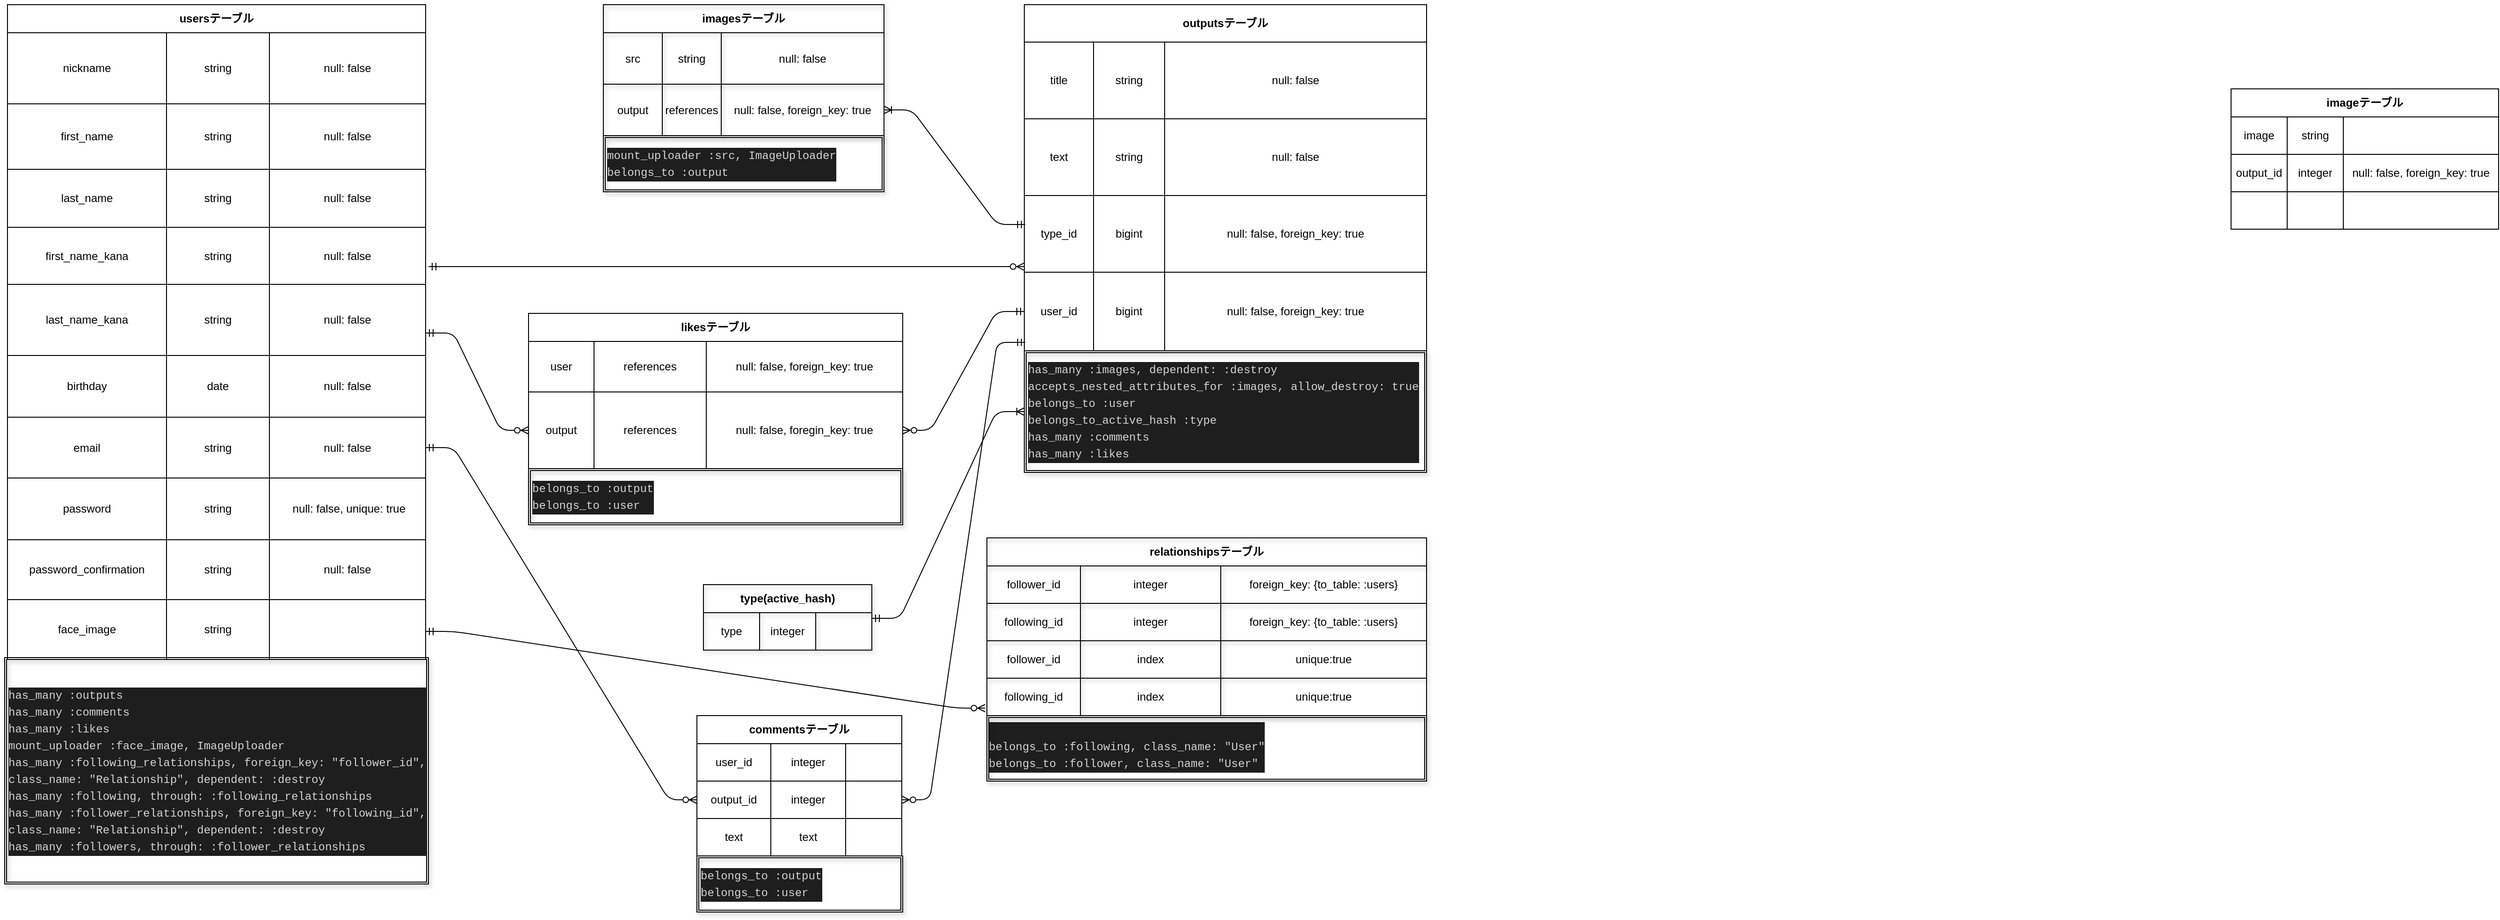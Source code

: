 <mxfile version="13.10.0" type="embed">
    <diagram id="OZar7Ld-0VaeKwE2lZmi" name="ページ1">
        <mxGraphModel dx="843" dy="680" grid="1" gridSize="10" guides="1" tooltips="1" connect="1" arrows="1" fold="1" page="1" pageScale="1" pageWidth="827" pageHeight="1169" math="0" shadow="0">
            <root>
                <mxCell id="0"/>
                <mxCell id="1" parent="0"/>
                <mxCell id="2" value="usersテーブル" style="shape=table;html=1;whiteSpace=wrap;startSize=30;container=1;collapsible=0;childLayout=tableLayout;fontStyle=1;align=center;" parent="1" vertex="1">
                    <mxGeometry x="83" y="40" width="447" height="700" as="geometry"/>
                </mxCell>
                <mxCell id="3" value="" style="shape=partialRectangle;html=1;whiteSpace=wrap;collapsible=0;dropTarget=0;pointerEvents=0;fillColor=none;top=0;left=0;bottom=0;right=0;points=[[0,0.5],[1,0.5]];portConstraint=eastwest;" parent="2" vertex="1">
                    <mxGeometry y="30" width="447" height="76" as="geometry"/>
                </mxCell>
                <mxCell id="4" value="nickname" style="shape=partialRectangle;html=1;whiteSpace=wrap;connectable=0;fillColor=none;top=0;left=0;bottom=0;right=0;overflow=hidden;" parent="3" vertex="1">
                    <mxGeometry width="170" height="76" as="geometry"/>
                </mxCell>
                <mxCell id="5" value="string" style="shape=partialRectangle;html=1;whiteSpace=wrap;connectable=0;fillColor=none;top=0;left=0;bottom=0;right=0;overflow=hidden;" parent="3" vertex="1">
                    <mxGeometry x="170" width="110" height="76" as="geometry"/>
                </mxCell>
                <mxCell id="6" value="null: false" style="shape=partialRectangle;html=1;whiteSpace=wrap;connectable=0;fillColor=none;top=0;left=0;bottom=0;right=0;overflow=hidden;" parent="3" vertex="1">
                    <mxGeometry x="280" width="167" height="76" as="geometry"/>
                </mxCell>
                <mxCell id="7" value="" style="shape=partialRectangle;html=1;whiteSpace=wrap;collapsible=0;dropTarget=0;pointerEvents=0;fillColor=none;top=0;left=0;bottom=0;right=0;points=[[0,0.5],[1,0.5]];portConstraint=eastwest;" parent="2" vertex="1">
                    <mxGeometry y="106" width="447" height="70" as="geometry"/>
                </mxCell>
                <mxCell id="8" value="first_name" style="shape=partialRectangle;html=1;whiteSpace=wrap;connectable=0;fillColor=none;top=0;left=0;bottom=0;right=0;overflow=hidden;" parent="7" vertex="1">
                    <mxGeometry width="170" height="70" as="geometry"/>
                </mxCell>
                <mxCell id="9" value="string" style="shape=partialRectangle;html=1;whiteSpace=wrap;connectable=0;fillColor=none;top=0;left=0;bottom=0;right=0;overflow=hidden;" parent="7" vertex="1">
                    <mxGeometry x="170" width="110" height="70" as="geometry"/>
                </mxCell>
                <mxCell id="10" value="null: false" style="shape=partialRectangle;html=1;whiteSpace=wrap;connectable=0;fillColor=none;top=0;left=0;bottom=0;right=0;overflow=hidden;" parent="7" vertex="1">
                    <mxGeometry x="280" width="167" height="70" as="geometry"/>
                </mxCell>
                <mxCell id="11" value="" style="shape=partialRectangle;html=1;whiteSpace=wrap;collapsible=0;dropTarget=0;pointerEvents=0;fillColor=none;top=0;left=0;bottom=0;right=0;points=[[0,0.5],[1,0.5]];portConstraint=eastwest;" parent="2" vertex="1">
                    <mxGeometry y="176" width="447" height="62" as="geometry"/>
                </mxCell>
                <mxCell id="12" value="last_name" style="shape=partialRectangle;html=1;whiteSpace=wrap;connectable=0;fillColor=none;top=0;left=0;bottom=0;right=0;overflow=hidden;" parent="11" vertex="1">
                    <mxGeometry width="170" height="62" as="geometry"/>
                </mxCell>
                <mxCell id="13" value="string" style="shape=partialRectangle;html=1;whiteSpace=wrap;connectable=0;fillColor=none;top=0;left=0;bottom=0;right=0;overflow=hidden;" parent="11" vertex="1">
                    <mxGeometry x="170" width="110" height="62" as="geometry"/>
                </mxCell>
                <mxCell id="14" value="null: false" style="shape=partialRectangle;html=1;whiteSpace=wrap;connectable=0;fillColor=none;top=0;left=0;bottom=0;right=0;overflow=hidden;" parent="11" vertex="1">
                    <mxGeometry x="280" width="167" height="62" as="geometry"/>
                </mxCell>
                <mxCell id="15" value="" style="shape=partialRectangle;html=1;whiteSpace=wrap;collapsible=0;dropTarget=0;pointerEvents=0;fillColor=none;top=0;left=0;bottom=0;right=0;points=[[0,0.5],[1,0.5]];portConstraint=eastwest;" parent="2" vertex="1">
                    <mxGeometry y="238" width="447" height="61" as="geometry"/>
                </mxCell>
                <mxCell id="16" value="first_name_kana" style="shape=partialRectangle;html=1;whiteSpace=wrap;connectable=0;fillColor=none;top=0;left=0;bottom=0;right=0;overflow=hidden;" parent="15" vertex="1">
                    <mxGeometry width="170" height="61" as="geometry"/>
                </mxCell>
                <mxCell id="17" value="string" style="shape=partialRectangle;html=1;whiteSpace=wrap;connectable=0;fillColor=none;top=0;left=0;bottom=0;right=0;overflow=hidden;" parent="15" vertex="1">
                    <mxGeometry x="170" width="110" height="61" as="geometry"/>
                </mxCell>
                <mxCell id="18" value="null: false" style="shape=partialRectangle;html=1;whiteSpace=wrap;connectable=0;fillColor=none;top=0;left=0;bottom=0;right=0;overflow=hidden;" parent="15" vertex="1">
                    <mxGeometry x="280" width="167" height="61" as="geometry"/>
                </mxCell>
                <mxCell id="20" value="" style="shape=partialRectangle;html=1;whiteSpace=wrap;collapsible=0;dropTarget=0;pointerEvents=0;fillColor=none;top=0;left=0;bottom=0;right=0;points=[[0,0.5],[1,0.5]];portConstraint=eastwest;" parent="2" vertex="1">
                    <mxGeometry y="299" width="447" height="76" as="geometry"/>
                </mxCell>
                <mxCell id="21" value="last_name_kana" style="shape=partialRectangle;html=1;whiteSpace=wrap;connectable=0;fillColor=none;top=0;left=0;bottom=0;right=0;overflow=hidden;" parent="20" vertex="1">
                    <mxGeometry width="170" height="76" as="geometry"/>
                </mxCell>
                <mxCell id="22" value="string" style="shape=partialRectangle;html=1;whiteSpace=wrap;connectable=0;fillColor=none;top=0;left=0;bottom=0;right=0;overflow=hidden;" parent="20" vertex="1">
                    <mxGeometry x="170" width="110" height="76" as="geometry"/>
                </mxCell>
                <mxCell id="23" value="null: false" style="shape=partialRectangle;html=1;whiteSpace=wrap;connectable=0;fillColor=none;top=0;left=0;bottom=0;right=0;overflow=hidden;" parent="20" vertex="1">
                    <mxGeometry x="280" width="167" height="76" as="geometry"/>
                </mxCell>
                <mxCell id="24" value="" style="shape=partialRectangle;html=1;whiteSpace=wrap;collapsible=0;dropTarget=0;pointerEvents=0;fillColor=none;top=0;left=0;bottom=0;right=0;points=[[0,0.5],[1,0.5]];portConstraint=eastwest;" parent="2" vertex="1">
                    <mxGeometry y="375" width="447" height="66" as="geometry"/>
                </mxCell>
                <mxCell id="25" value="birthday" style="shape=partialRectangle;html=1;whiteSpace=wrap;connectable=0;fillColor=none;top=0;left=0;bottom=0;right=0;overflow=hidden;" parent="24" vertex="1">
                    <mxGeometry width="170" height="66" as="geometry"/>
                </mxCell>
                <mxCell id="26" value="date" style="shape=partialRectangle;html=1;whiteSpace=wrap;connectable=0;fillColor=none;top=0;left=0;bottom=0;right=0;overflow=hidden;" parent="24" vertex="1">
                    <mxGeometry x="170" width="110" height="66" as="geometry"/>
                </mxCell>
                <mxCell id="27" value="null: false" style="shape=partialRectangle;html=1;whiteSpace=wrap;connectable=0;fillColor=none;top=0;left=0;bottom=0;right=0;overflow=hidden;" parent="24" vertex="1">
                    <mxGeometry x="280" width="167" height="66" as="geometry"/>
                </mxCell>
                <mxCell id="32" value="" style="shape=partialRectangle;html=1;whiteSpace=wrap;collapsible=0;dropTarget=0;pointerEvents=0;fillColor=none;top=0;left=0;bottom=0;right=0;points=[[0,0.5],[1,0.5]];portConstraint=eastwest;" parent="2" vertex="1">
                    <mxGeometry y="441" width="447" height="65" as="geometry"/>
                </mxCell>
                <mxCell id="33" value="email" style="shape=partialRectangle;html=1;whiteSpace=wrap;connectable=0;fillColor=none;top=0;left=0;bottom=0;right=0;overflow=hidden;" parent="32" vertex="1">
                    <mxGeometry width="170" height="65" as="geometry"/>
                </mxCell>
                <mxCell id="34" value="string" style="shape=partialRectangle;html=1;whiteSpace=wrap;connectable=0;fillColor=none;top=0;left=0;bottom=0;right=0;overflow=hidden;" parent="32" vertex="1">
                    <mxGeometry x="170" width="110" height="65" as="geometry"/>
                </mxCell>
                <mxCell id="35" value="null: false" style="shape=partialRectangle;html=1;whiteSpace=wrap;connectable=0;fillColor=none;top=0;left=0;bottom=0;right=0;overflow=hidden;" parent="32" vertex="1">
                    <mxGeometry x="280" width="167" height="65" as="geometry"/>
                </mxCell>
                <mxCell id="36" value="" style="shape=partialRectangle;html=1;whiteSpace=wrap;collapsible=0;dropTarget=0;pointerEvents=0;fillColor=none;top=0;left=0;bottom=0;right=0;points=[[0,0.5],[1,0.5]];portConstraint=eastwest;" parent="2" vertex="1">
                    <mxGeometry y="506" width="447" height="66" as="geometry"/>
                </mxCell>
                <mxCell id="37" value="password" style="shape=partialRectangle;html=1;whiteSpace=wrap;connectable=0;fillColor=none;top=0;left=0;bottom=0;right=0;overflow=hidden;" parent="36" vertex="1">
                    <mxGeometry width="170" height="66" as="geometry"/>
                </mxCell>
                <mxCell id="38" value="string" style="shape=partialRectangle;html=1;whiteSpace=wrap;connectable=0;fillColor=none;top=0;left=0;bottom=0;right=0;overflow=hidden;" parent="36" vertex="1">
                    <mxGeometry x="170" width="110" height="66" as="geometry"/>
                </mxCell>
                <mxCell id="39" value="&amp;nbsp;null: false, unique: true" style="shape=partialRectangle;html=1;whiteSpace=wrap;connectable=0;fillColor=none;top=0;left=0;bottom=0;right=0;overflow=hidden;" parent="36" vertex="1">
                    <mxGeometry x="280" width="167" height="66" as="geometry"/>
                </mxCell>
                <mxCell id="40" value="" style="shape=partialRectangle;html=1;whiteSpace=wrap;collapsible=0;dropTarget=0;pointerEvents=0;fillColor=none;top=0;left=0;bottom=0;right=0;points=[[0,0.5],[1,0.5]];portConstraint=eastwest;" parent="2" vertex="1">
                    <mxGeometry y="572" width="447" height="64" as="geometry"/>
                </mxCell>
                <mxCell id="41" value="password_confirmation" style="shape=partialRectangle;html=1;whiteSpace=wrap;connectable=0;fillColor=none;top=0;left=0;bottom=0;right=0;overflow=hidden;" parent="40" vertex="1">
                    <mxGeometry width="170" height="64" as="geometry"/>
                </mxCell>
                <mxCell id="42" value="string" style="shape=partialRectangle;html=1;whiteSpace=wrap;connectable=0;fillColor=none;top=0;left=0;bottom=0;right=0;overflow=hidden;" parent="40" vertex="1">
                    <mxGeometry x="170" width="110" height="64" as="geometry"/>
                </mxCell>
                <mxCell id="43" value="null: false" style="shape=partialRectangle;html=1;whiteSpace=wrap;connectable=0;fillColor=none;top=0;left=0;bottom=0;right=0;overflow=hidden;" parent="40" vertex="1">
                    <mxGeometry x="280" width="167" height="64" as="geometry"/>
                </mxCell>
                <mxCell id="135" style="shape=partialRectangle;html=1;whiteSpace=wrap;collapsible=0;dropTarget=0;pointerEvents=0;fillColor=none;top=0;left=0;bottom=0;right=0;points=[[0,0.5],[1,0.5]];portConstraint=eastwest;" vertex="1" parent="2">
                    <mxGeometry y="636" width="447" height="64" as="geometry"/>
                </mxCell>
                <mxCell id="136" value="face_image" style="shape=partialRectangle;html=1;whiteSpace=wrap;connectable=0;fillColor=none;top=0;left=0;bottom=0;right=0;overflow=hidden;" vertex="1" parent="135">
                    <mxGeometry width="170" height="64" as="geometry"/>
                </mxCell>
                <mxCell id="137" value="string" style="shape=partialRectangle;html=1;whiteSpace=wrap;connectable=0;fillColor=none;top=0;left=0;bottom=0;right=0;overflow=hidden;" vertex="1" parent="135">
                    <mxGeometry x="170" width="110" height="64" as="geometry"/>
                </mxCell>
                <mxCell id="138" style="shape=partialRectangle;html=1;whiteSpace=wrap;connectable=0;fillColor=none;top=0;left=0;bottom=0;right=0;overflow=hidden;" vertex="1" parent="135">
                    <mxGeometry x="280" width="167" height="64" as="geometry"/>
                </mxCell>
                <mxCell id="44" value="outputsテーブル" style="shape=table;html=1;whiteSpace=wrap;startSize=40;container=1;collapsible=0;childLayout=tableLayout;fontStyle=1;align=center;" parent="1" vertex="1">
                    <mxGeometry x="1170" y="40" width="430" height="370" as="geometry"/>
                </mxCell>
                <mxCell id="45" value="" style="shape=partialRectangle;html=1;whiteSpace=wrap;collapsible=0;dropTarget=0;pointerEvents=0;fillColor=none;top=0;left=0;bottom=0;right=0;points=[[0,0.5],[1,0.5]];portConstraint=eastwest;" parent="44" vertex="1">
                    <mxGeometry y="40" width="430" height="82" as="geometry"/>
                </mxCell>
                <mxCell id="46" value="title" style="shape=partialRectangle;html=1;whiteSpace=wrap;connectable=0;fillColor=none;top=0;left=0;bottom=0;right=0;overflow=hidden;" parent="45" vertex="1">
                    <mxGeometry width="74" height="82" as="geometry"/>
                </mxCell>
                <mxCell id="47" value="string" style="shape=partialRectangle;html=1;whiteSpace=wrap;connectable=0;fillColor=none;top=0;left=0;bottom=0;right=0;overflow=hidden;" parent="45" vertex="1">
                    <mxGeometry x="74" width="76" height="82" as="geometry"/>
                </mxCell>
                <mxCell id="48" value="null: false" style="shape=partialRectangle;html=1;whiteSpace=wrap;connectable=0;fillColor=none;top=0;left=0;bottom=0;right=0;overflow=hidden;" parent="45" vertex="1">
                    <mxGeometry x="150" width="280" height="82" as="geometry"/>
                </mxCell>
                <mxCell id="49" value="" style="shape=partialRectangle;html=1;whiteSpace=wrap;collapsible=0;dropTarget=0;pointerEvents=0;fillColor=none;top=0;left=0;bottom=0;right=0;points=[[0,0.5],[1,0.5]];portConstraint=eastwest;" parent="44" vertex="1">
                    <mxGeometry y="122" width="430" height="82" as="geometry"/>
                </mxCell>
                <mxCell id="50" value="text" style="shape=partialRectangle;html=1;whiteSpace=wrap;connectable=0;fillColor=none;top=0;left=0;bottom=0;right=0;overflow=hidden;" parent="49" vertex="1">
                    <mxGeometry width="74" height="82" as="geometry"/>
                </mxCell>
                <mxCell id="51" value="string" style="shape=partialRectangle;html=1;whiteSpace=wrap;connectable=0;fillColor=none;top=0;left=0;bottom=0;right=0;overflow=hidden;" parent="49" vertex="1">
                    <mxGeometry x="74" width="76" height="82" as="geometry"/>
                </mxCell>
                <mxCell id="52" value="null: false" style="shape=partialRectangle;html=1;whiteSpace=wrap;connectable=0;fillColor=none;top=0;left=0;bottom=0;right=0;overflow=hidden;" parent="49" vertex="1">
                    <mxGeometry x="150" width="280" height="82" as="geometry"/>
                </mxCell>
                <mxCell id="53" value="" style="shape=partialRectangle;html=1;whiteSpace=wrap;collapsible=0;dropTarget=0;pointerEvents=0;fillColor=none;top=0;left=0;bottom=0;right=0;points=[[0,0.5],[1,0.5]];portConstraint=eastwest;" parent="44" vertex="1">
                    <mxGeometry y="204" width="430" height="82" as="geometry"/>
                </mxCell>
                <mxCell id="54" value="type_id" style="shape=partialRectangle;html=1;whiteSpace=wrap;connectable=0;fillColor=none;top=0;left=0;bottom=0;right=0;overflow=hidden;" parent="53" vertex="1">
                    <mxGeometry width="74" height="82" as="geometry"/>
                </mxCell>
                <mxCell id="55" value="bigint" style="shape=partialRectangle;html=1;whiteSpace=wrap;connectable=0;fillColor=none;top=0;left=0;bottom=0;right=0;overflow=hidden;" parent="53" vertex="1">
                    <mxGeometry x="74" width="76" height="82" as="geometry"/>
                </mxCell>
                <mxCell id="56" value="null: false, foreign_key: true" style="shape=partialRectangle;html=1;whiteSpace=wrap;connectable=0;fillColor=none;top=0;left=0;bottom=0;right=0;overflow=hidden;" parent="53" vertex="1">
                    <mxGeometry x="150" width="280" height="82" as="geometry"/>
                </mxCell>
                <mxCell id="57" value="" style="shape=partialRectangle;html=1;whiteSpace=wrap;collapsible=0;dropTarget=0;pointerEvents=0;fillColor=none;top=0;left=0;bottom=0;right=0;points=[[0,0.5],[1,0.5]];portConstraint=eastwest;" parent="44" vertex="1">
                    <mxGeometry y="286" width="430" height="84" as="geometry"/>
                </mxCell>
                <mxCell id="58" value="user_id" style="shape=partialRectangle;html=1;whiteSpace=wrap;connectable=0;fillColor=none;top=0;left=0;bottom=0;right=0;overflow=hidden;" parent="57" vertex="1">
                    <mxGeometry width="74" height="84" as="geometry"/>
                </mxCell>
                <mxCell id="59" value="bigint" style="shape=partialRectangle;html=1;whiteSpace=wrap;connectable=0;fillColor=none;top=0;left=0;bottom=0;right=0;overflow=hidden;" parent="57" vertex="1">
                    <mxGeometry x="74" width="76" height="84" as="geometry"/>
                </mxCell>
                <mxCell id="60" value="null: false, foreign_key: true" style="shape=partialRectangle;html=1;whiteSpace=wrap;connectable=0;fillColor=none;top=0;left=0;bottom=0;right=0;overflow=hidden;" parent="57" vertex="1">
                    <mxGeometry x="150" width="280" height="84" as="geometry"/>
                </mxCell>
                <mxCell id="78" value="commentsテーブル" style="shape=table;html=1;whiteSpace=wrap;startSize=30;container=1;collapsible=0;childLayout=tableLayout;fontStyle=1;align=center;flipH=1;" parent="1" vertex="1">
                    <mxGeometry x="820" y="800" width="219" height="150" as="geometry"/>
                </mxCell>
                <mxCell id="79" value="" style="shape=partialRectangle;html=1;whiteSpace=wrap;collapsible=0;dropTarget=0;pointerEvents=0;fillColor=none;top=0;left=0;bottom=0;right=0;points=[[0,0.5],[1,0.5]];portConstraint=eastwest;" parent="78" vertex="1">
                    <mxGeometry y="30" width="219" height="40" as="geometry"/>
                </mxCell>
                <mxCell id="80" value="user_id" style="shape=partialRectangle;html=1;whiteSpace=wrap;connectable=0;fillColor=none;top=0;left=0;bottom=0;right=0;overflow=hidden;" parent="79" vertex="1">
                    <mxGeometry width="79" height="40" as="geometry"/>
                </mxCell>
                <mxCell id="81" value="integer" style="shape=partialRectangle;html=1;whiteSpace=wrap;connectable=0;fillColor=none;top=0;left=0;bottom=0;right=0;overflow=hidden;" parent="79" vertex="1">
                    <mxGeometry x="79" width="80" height="40" as="geometry"/>
                </mxCell>
                <mxCell id="82" value="" style="shape=partialRectangle;html=1;whiteSpace=wrap;connectable=0;fillColor=none;top=0;left=0;bottom=0;right=0;overflow=hidden;" parent="79" vertex="1">
                    <mxGeometry x="159" width="60" height="40" as="geometry"/>
                </mxCell>
                <mxCell id="83" value="" style="shape=partialRectangle;html=1;whiteSpace=wrap;collapsible=0;dropTarget=0;pointerEvents=0;fillColor=none;top=0;left=0;bottom=0;right=0;points=[[0,0.5],[1,0.5]];portConstraint=eastwest;" parent="78" vertex="1">
                    <mxGeometry y="70" width="219" height="40" as="geometry"/>
                </mxCell>
                <mxCell id="84" value="output_id" style="shape=partialRectangle;html=1;whiteSpace=wrap;connectable=0;fillColor=none;top=0;left=0;bottom=0;right=0;overflow=hidden;" parent="83" vertex="1">
                    <mxGeometry width="79" height="40" as="geometry"/>
                </mxCell>
                <mxCell id="85" value="integer" style="shape=partialRectangle;html=1;whiteSpace=wrap;connectable=0;fillColor=none;top=0;left=0;bottom=0;right=0;overflow=hidden;" parent="83" vertex="1">
                    <mxGeometry x="79" width="80" height="40" as="geometry"/>
                </mxCell>
                <mxCell id="86" value="" style="shape=partialRectangle;html=1;whiteSpace=wrap;connectable=0;fillColor=none;top=0;left=0;bottom=0;right=0;overflow=hidden;" parent="83" vertex="1">
                    <mxGeometry x="159" width="60" height="40" as="geometry"/>
                </mxCell>
                <mxCell id="87" value="" style="shape=partialRectangle;html=1;whiteSpace=wrap;collapsible=0;dropTarget=0;pointerEvents=0;fillColor=none;top=0;left=0;bottom=0;right=0;points=[[0,0.5],[1,0.5]];portConstraint=eastwest;" parent="78" vertex="1">
                    <mxGeometry y="110" width="219" height="40" as="geometry"/>
                </mxCell>
                <mxCell id="88" value="text" style="shape=partialRectangle;html=1;whiteSpace=wrap;connectable=0;fillColor=none;top=0;left=0;bottom=0;right=0;overflow=hidden;" parent="87" vertex="1">
                    <mxGeometry width="79" height="40" as="geometry"/>
                </mxCell>
                <mxCell id="89" value="text" style="shape=partialRectangle;html=1;whiteSpace=wrap;connectable=0;fillColor=none;top=0;left=0;bottom=0;right=0;overflow=hidden;" parent="87" vertex="1">
                    <mxGeometry x="79" width="80" height="40" as="geometry"/>
                </mxCell>
                <mxCell id="90" value="" style="shape=partialRectangle;html=1;whiteSpace=wrap;connectable=0;fillColor=none;top=0;left=0;bottom=0;right=0;overflow=hidden;" parent="87" vertex="1">
                    <mxGeometry x="159" width="60" height="40" as="geometry"/>
                </mxCell>
                <mxCell id="255" style="edgeStyle=none;rounded=0;orthogonalLoop=1;jettySize=auto;html=1;exitX=0;exitY=0.5;exitDx=0;exitDy=0;endArrow=diamond;endFill=1;" edge="1" parent="78" source="83" target="83">
                    <mxGeometry relative="1" as="geometry"/>
                </mxCell>
                <mxCell id="65" value="imageテーブル" style="shape=table;html=1;whiteSpace=wrap;startSize=30;container=1;collapsible=0;childLayout=tableLayout;fontStyle=1;align=center;" parent="1" vertex="1">
                    <mxGeometry x="2460" y="130" width="286" height="150" as="geometry"/>
                </mxCell>
                <mxCell id="66" value="" style="shape=partialRectangle;html=1;whiteSpace=wrap;collapsible=0;dropTarget=0;pointerEvents=0;fillColor=none;top=0;left=0;bottom=0;right=0;points=[[0,0.5],[1,0.5]];portConstraint=eastwest;" parent="65" vertex="1">
                    <mxGeometry y="30" width="286" height="40" as="geometry"/>
                </mxCell>
                <mxCell id="67" value="image" style="shape=partialRectangle;html=1;whiteSpace=wrap;connectable=0;fillColor=none;top=0;left=0;bottom=0;right=0;overflow=hidden;" parent="66" vertex="1">
                    <mxGeometry width="60" height="40" as="geometry"/>
                </mxCell>
                <mxCell id="68" value="string" style="shape=partialRectangle;html=1;whiteSpace=wrap;connectable=0;fillColor=none;top=0;left=0;bottom=0;right=0;overflow=hidden;" parent="66" vertex="1">
                    <mxGeometry x="60" width="60" height="40" as="geometry"/>
                </mxCell>
                <mxCell id="69" value="" style="shape=partialRectangle;html=1;whiteSpace=wrap;connectable=0;fillColor=none;top=0;left=0;bottom=0;right=0;overflow=hidden;" parent="66" vertex="1">
                    <mxGeometry x="120" width="166" height="40" as="geometry"/>
                </mxCell>
                <mxCell id="70" value="" style="shape=partialRectangle;html=1;whiteSpace=wrap;collapsible=0;dropTarget=0;pointerEvents=0;fillColor=none;top=0;left=0;bottom=0;right=0;points=[[0,0.5],[1,0.5]];portConstraint=eastwest;" parent="65" vertex="1">
                    <mxGeometry y="70" width="286" height="40" as="geometry"/>
                </mxCell>
                <mxCell id="71" value="output_id" style="shape=partialRectangle;html=1;whiteSpace=wrap;connectable=0;fillColor=none;top=0;left=0;bottom=0;right=0;overflow=hidden;" parent="70" vertex="1">
                    <mxGeometry width="60" height="40" as="geometry"/>
                </mxCell>
                <mxCell id="72" value="integer" style="shape=partialRectangle;html=1;whiteSpace=wrap;connectable=0;fillColor=none;top=0;left=0;bottom=0;right=0;overflow=hidden;" parent="70" vertex="1">
                    <mxGeometry x="60" width="60" height="40" as="geometry"/>
                </mxCell>
                <mxCell id="73" value="&lt;span&gt;null: false, foreign_key: true&lt;/span&gt;" style="shape=partialRectangle;html=1;whiteSpace=wrap;connectable=0;fillColor=none;top=0;left=0;bottom=0;right=0;overflow=hidden;" parent="70" vertex="1">
                    <mxGeometry x="120" width="166" height="40" as="geometry"/>
                </mxCell>
                <mxCell id="74" value="" style="shape=partialRectangle;html=1;whiteSpace=wrap;collapsible=0;dropTarget=0;pointerEvents=0;fillColor=none;top=0;left=0;bottom=0;right=0;points=[[0,0.5],[1,0.5]];portConstraint=eastwest;" parent="65" vertex="1">
                    <mxGeometry y="110" width="286" height="40" as="geometry"/>
                </mxCell>
                <mxCell id="75" value="" style="shape=partialRectangle;html=1;whiteSpace=wrap;connectable=0;fillColor=none;top=0;left=0;bottom=0;right=0;overflow=hidden;" parent="74" vertex="1">
                    <mxGeometry width="60" height="40" as="geometry"/>
                </mxCell>
                <mxCell id="76" value="" style="shape=partialRectangle;html=1;whiteSpace=wrap;connectable=0;fillColor=none;top=0;left=0;bottom=0;right=0;overflow=hidden;" parent="74" vertex="1">
                    <mxGeometry x="60" width="60" height="40" as="geometry"/>
                </mxCell>
                <mxCell id="77" value="" style="shape=partialRectangle;html=1;whiteSpace=wrap;connectable=0;fillColor=none;top=0;left=0;bottom=0;right=0;overflow=hidden;" parent="74" vertex="1">
                    <mxGeometry x="120" width="166" height="40" as="geometry"/>
                </mxCell>
                <mxCell id="91" value="likesテーブル" style="shape=table;html=1;whiteSpace=wrap;startSize=30;container=1;collapsible=0;childLayout=tableLayout;fontStyle=1;align=center;" parent="1" vertex="1">
                    <mxGeometry x="640" y="370" width="400" height="166" as="geometry"/>
                </mxCell>
                <mxCell id="92" value="" style="shape=partialRectangle;html=1;whiteSpace=wrap;collapsible=0;dropTarget=0;pointerEvents=0;fillColor=none;top=0;left=0;bottom=0;right=0;points=[[0,0.5],[1,0.5]];portConstraint=eastwest;" parent="91" vertex="1">
                    <mxGeometry y="30" width="400" height="54" as="geometry"/>
                </mxCell>
                <mxCell id="93" value="user" style="shape=partialRectangle;html=1;whiteSpace=wrap;connectable=0;fillColor=none;top=0;left=0;bottom=0;right=0;overflow=hidden;" parent="92" vertex="1">
                    <mxGeometry width="70" height="54" as="geometry"/>
                </mxCell>
                <mxCell id="94" value="references" style="shape=partialRectangle;html=1;whiteSpace=wrap;connectable=0;fillColor=none;top=0;left=0;bottom=0;right=0;overflow=hidden;" parent="92" vertex="1">
                    <mxGeometry x="70" width="120" height="54" as="geometry"/>
                </mxCell>
                <mxCell id="95" value="null: false, foreign_key: true" style="shape=partialRectangle;html=1;whiteSpace=wrap;connectable=0;fillColor=none;top=0;left=0;bottom=0;right=0;overflow=hidden;" parent="92" vertex="1">
                    <mxGeometry x="190" width="210" height="54" as="geometry"/>
                </mxCell>
                <mxCell id="96" value="" style="shape=partialRectangle;html=1;whiteSpace=wrap;collapsible=0;dropTarget=0;pointerEvents=0;fillColor=none;top=0;left=0;bottom=0;right=0;points=[[0,0.5],[1,0.5]];portConstraint=eastwest;" parent="91" vertex="1">
                    <mxGeometry y="84" width="400" height="82" as="geometry"/>
                </mxCell>
                <mxCell id="97" value="output" style="shape=partialRectangle;html=1;whiteSpace=wrap;connectable=0;fillColor=none;top=0;left=0;bottom=0;right=0;overflow=hidden;" parent="96" vertex="1">
                    <mxGeometry width="70" height="82" as="geometry"/>
                </mxCell>
                <mxCell id="98" value="references" style="shape=partialRectangle;html=1;whiteSpace=wrap;connectable=0;fillColor=none;top=0;left=0;bottom=0;right=0;overflow=hidden;" parent="96" vertex="1">
                    <mxGeometry x="70" width="120" height="82" as="geometry"/>
                </mxCell>
                <mxCell id="99" value="null: false, foregin_key: true" style="shape=partialRectangle;html=1;whiteSpace=wrap;connectable=0;fillColor=none;top=0;left=0;bottom=0;right=0;overflow=hidden;" parent="96" vertex="1">
                    <mxGeometry x="190" width="210" height="82" as="geometry"/>
                </mxCell>
                <mxCell id="168" value="&lt;div style=&quot;color: rgb(212 , 212 , 212) ; background-color: rgb(30 , 30 , 30) ; font-family: &amp;quot;menlo&amp;quot; , &amp;quot;monaco&amp;quot; , &amp;quot;courier new&amp;quot; , monospace ; font-weight: normal ; font-size: 12px ; line-height: 18px&quot;&gt;&lt;div&gt;&lt;span style=&quot;color: #d4d4d4&quot;&gt;has_many :outputs&lt;/span&gt;&lt;/div&gt;&lt;div&gt;&lt;span style=&quot;color: #d4d4d4&quot;&gt;has_many :comments&lt;/span&gt;&lt;/div&gt;&lt;div&gt;has_many :likes&lt;/div&gt;&lt;div&gt;&lt;span style=&quot;color: #d4d4d4&quot;&gt;mount_uploader :face_image, ImageUploader&lt;/span&gt;&lt;/div&gt;&lt;div&gt;&lt;span style=&quot;color: #d4d4d4&quot;&gt;has_many :following_relationships, foreign_key: &quot;follower_id&quot;, class_name: &quot;Relationship&quot;, dependent: :destroy&lt;/span&gt;&lt;/div&gt;&lt;div&gt;&lt;span style=&quot;color: #d4d4d4&quot;&gt;has_many :following, through: :following_relationships&lt;/span&gt;&lt;/div&gt;&lt;div&gt;&lt;span style=&quot;color: #d4d4d4&quot;&gt;has_many :follower_relationships, foreign_key: &quot;following_id&quot;, class_name: &quot;Relationship&quot;, dependent: :destroy&lt;/span&gt;&lt;/div&gt;&lt;div&gt;&lt;span style=&quot;color: #d4d4d4&quot;&gt;has_many :followers, through: :follower_relationships&lt;/span&gt;&lt;/div&gt;&lt;/div&gt;" style="shape=ext;double=1;rounded=0;whiteSpace=wrap;html=1;shadow=1;align=left;fillColor=none;" vertex="1" parent="1">
                    <mxGeometry x="80" y="738" width="453" height="242" as="geometry"/>
                </mxCell>
                <mxCell id="171" value="&lt;div style=&quot;color: rgb(212 , 212 , 212) ; background-color: rgb(30 , 30 , 30) ; font-family: &amp;#34;menlo&amp;#34; , &amp;#34;monaco&amp;#34; , &amp;#34;courier new&amp;#34; , monospace ; font-weight: normal ; font-size: 12px ; line-height: 18px&quot;&gt;&lt;div&gt;&lt;span style=&quot;color: #d4d4d4&quot;&gt;has_many :images, dependent: :destroy&lt;/span&gt;&lt;/div&gt;&lt;div&gt;&lt;span style=&quot;color: #d4d4d4&quot;&gt;accepts_nested_attributes_for :images, allow_destroy: true&lt;/span&gt;&lt;/div&gt;&lt;div&gt;&lt;span style=&quot;color: #d4d4d4&quot;&gt;belongs_to :user&lt;/span&gt;&lt;/div&gt;&lt;div&gt;&lt;span style=&quot;color: #d4d4d4&quot;&gt;belongs_to_active_hash :type&lt;/span&gt;&lt;/div&gt;&lt;div&gt;&lt;span style=&quot;color: #d4d4d4&quot;&gt;has_many :comments&lt;/span&gt;&lt;/div&gt;&lt;div&gt;&lt;span style=&quot;color: #d4d4d4&quot;&gt;has_many :likes&lt;/span&gt;&lt;/div&gt;&lt;/div&gt;" style="shape=ext;double=1;rounded=0;whiteSpace=wrap;html=1;shadow=1;align=left;fillColor=none;" vertex="1" parent="1">
                    <mxGeometry x="1170" y="410" width="430" height="130" as="geometry"/>
                </mxCell>
                <mxCell id="172" value="imagesテーブル" style="shape=table;html=1;whiteSpace=wrap;startSize=30;container=1;collapsible=0;childLayout=tableLayout;fontStyle=1;align=center;shadow=1;fillColor=none;" vertex="1" parent="1">
                    <mxGeometry x="720" y="40" width="300" height="140" as="geometry"/>
                </mxCell>
                <mxCell id="173" value="" style="shape=partialRectangle;html=1;whiteSpace=wrap;collapsible=0;dropTarget=0;pointerEvents=0;fillColor=none;top=0;left=0;bottom=0;right=0;points=[[0,0.5],[1,0.5]];portConstraint=eastwest;" vertex="1" parent="172">
                    <mxGeometry y="30" width="300" height="55" as="geometry"/>
                </mxCell>
                <mxCell id="174" value="src" style="shape=partialRectangle;html=1;whiteSpace=wrap;connectable=0;fillColor=none;top=0;left=0;bottom=0;right=0;overflow=hidden;" vertex="1" parent="173">
                    <mxGeometry width="63" height="55" as="geometry"/>
                </mxCell>
                <mxCell id="175" value="string" style="shape=partialRectangle;html=1;whiteSpace=wrap;connectable=0;fillColor=none;top=0;left=0;bottom=0;right=0;overflow=hidden;" vertex="1" parent="173">
                    <mxGeometry x="63" width="63" height="55" as="geometry"/>
                </mxCell>
                <mxCell id="176" value="null: false" style="shape=partialRectangle;html=1;whiteSpace=wrap;connectable=0;fillColor=none;top=0;left=0;bottom=0;right=0;overflow=hidden;" vertex="1" parent="173">
                    <mxGeometry x="126" width="174" height="55" as="geometry"/>
                </mxCell>
                <mxCell id="177" value="" style="shape=partialRectangle;html=1;whiteSpace=wrap;collapsible=0;dropTarget=0;pointerEvents=0;fillColor=none;top=0;left=0;bottom=0;right=0;points=[[0,0.5],[1,0.5]];portConstraint=eastwest;" vertex="1" parent="172">
                    <mxGeometry y="85" width="300" height="55" as="geometry"/>
                </mxCell>
                <mxCell id="178" value="output" style="shape=partialRectangle;html=1;whiteSpace=wrap;connectable=0;fillColor=none;top=0;left=0;bottom=0;right=0;overflow=hidden;" vertex="1" parent="177">
                    <mxGeometry width="63" height="55" as="geometry"/>
                </mxCell>
                <mxCell id="179" value="references" style="shape=partialRectangle;html=1;whiteSpace=wrap;connectable=0;fillColor=none;top=0;left=0;bottom=0;right=0;overflow=hidden;" vertex="1" parent="177">
                    <mxGeometry x="63" width="63" height="55" as="geometry"/>
                </mxCell>
                <mxCell id="180" value="null: false, foreign_key: true" style="shape=partialRectangle;html=1;whiteSpace=wrap;connectable=0;fillColor=none;top=0;left=0;bottom=0;right=0;overflow=hidden;" vertex="1" parent="177">
                    <mxGeometry x="126" width="174" height="55" as="geometry"/>
                </mxCell>
                <mxCell id="185" value="&lt;div style=&quot;color: rgb(212 , 212 , 212) ; background-color: rgb(30 , 30 , 30) ; font-family: &amp;quot;menlo&amp;quot; , &amp;quot;monaco&amp;quot; , &amp;quot;courier new&amp;quot; , monospace ; font-weight: normal ; font-size: 12px ; line-height: 18px&quot;&gt;&lt;div style=&quot;font-family: &amp;quot;menlo&amp;quot; , &amp;quot;monaco&amp;quot; , &amp;quot;courier new&amp;quot; , monospace ; line-height: 18px&quot;&gt;&lt;div&gt;mount_uploader :src, ImageUploader&lt;/div&gt;&lt;div&gt;belongs_to :output&lt;/div&gt;&lt;/div&gt;&lt;/div&gt;" style="shape=ext;double=1;rounded=0;whiteSpace=wrap;html=1;shadow=1;align=left;fillColor=none;" vertex="1" parent="1">
                    <mxGeometry x="720" y="180" width="300" height="60" as="geometry"/>
                </mxCell>
                <mxCell id="186" value="&lt;div style=&quot;color: rgb(212 , 212 , 212) ; background-color: rgb(30 , 30 , 30) ; font-family: &amp;#34;menlo&amp;#34; , &amp;#34;monaco&amp;#34; , &amp;#34;courier new&amp;#34; , monospace ; font-weight: normal ; font-size: 12px ; line-height: 18px&quot;&gt;&lt;div style=&quot;font-family: &amp;#34;menlo&amp;#34; , &amp;#34;monaco&amp;#34; , &amp;#34;courier new&amp;#34; , monospace ; line-height: 18px&quot;&gt;&lt;div style=&quot;font-family: &amp;#34;menlo&amp;#34; , &amp;#34;monaco&amp;#34; , &amp;#34;courier new&amp;#34; , monospace ; line-height: 18px&quot;&gt;&lt;div&gt;belongs_to :output&lt;/div&gt;&lt;div&gt;belongs_to :user&lt;/div&gt;&lt;/div&gt;&lt;/div&gt;&lt;/div&gt;" style="shape=ext;double=1;rounded=0;whiteSpace=wrap;html=1;shadow=1;align=left;fillColor=none;" vertex="1" parent="1">
                    <mxGeometry x="820" y="950" width="220" height="60" as="geometry"/>
                </mxCell>
                <mxCell id="187" value="&lt;div style=&quot;color: rgb(212 , 212 , 212) ; background-color: rgb(30 , 30 , 30) ; font-family: &amp;#34;menlo&amp;#34; , &amp;#34;monaco&amp;#34; , &amp;#34;courier new&amp;#34; , monospace ; font-weight: normal ; font-size: 12px ; line-height: 18px&quot;&gt;&lt;div style=&quot;font-family: &amp;#34;menlo&amp;#34; , &amp;#34;monaco&amp;#34; , &amp;#34;courier new&amp;#34; , monospace ; line-height: 18px&quot;&gt;&lt;div style=&quot;font-family: &amp;#34;menlo&amp;#34; , &amp;#34;monaco&amp;#34; , &amp;#34;courier new&amp;#34; , monospace ; line-height: 18px&quot;&gt;&lt;div&gt;belongs_to :output&lt;/div&gt;&lt;div&gt;belongs_to :user&lt;/div&gt;&lt;/div&gt;&lt;/div&gt;&lt;/div&gt;" style="shape=ext;double=1;rounded=0;whiteSpace=wrap;html=1;shadow=1;align=left;fillColor=none;" vertex="1" parent="1">
                    <mxGeometry x="640" y="536" width="400" height="60" as="geometry"/>
                </mxCell>
                <mxCell id="188" value="relationshipsテーブル" style="shape=table;html=1;whiteSpace=wrap;startSize=30;container=1;collapsible=0;childLayout=tableLayout;fontStyle=1;align=center;shadow=1;fillColor=none;" vertex="1" parent="1">
                    <mxGeometry x="1130" y="610" width="470" height="190" as="geometry"/>
                </mxCell>
                <mxCell id="189" value="" style="shape=partialRectangle;html=1;whiteSpace=wrap;collapsible=0;dropTarget=0;pointerEvents=0;fillColor=none;top=0;left=0;bottom=0;right=0;points=[[0,0.5],[1,0.5]];portConstraint=eastwest;" vertex="1" parent="188">
                    <mxGeometry y="30" width="470" height="40" as="geometry"/>
                </mxCell>
                <mxCell id="190" value="follower_id" style="shape=partialRectangle;html=1;whiteSpace=wrap;connectable=0;fillColor=none;top=0;left=0;bottom=0;right=0;overflow=hidden;" vertex="1" parent="189">
                    <mxGeometry width="100" height="40" as="geometry"/>
                </mxCell>
                <mxCell id="191" value="integer" style="shape=partialRectangle;html=1;whiteSpace=wrap;connectable=0;fillColor=none;top=0;left=0;bottom=0;right=0;overflow=hidden;" vertex="1" parent="189">
                    <mxGeometry x="100" width="150" height="40" as="geometry"/>
                </mxCell>
                <mxCell id="192" value="foreign_key: {to_table: :users}" style="shape=partialRectangle;html=1;whiteSpace=wrap;connectable=0;fillColor=none;top=0;left=0;bottom=0;right=0;overflow=hidden;" vertex="1" parent="189">
                    <mxGeometry x="250" width="220" height="40" as="geometry"/>
                </mxCell>
                <mxCell id="193" value="" style="shape=partialRectangle;html=1;whiteSpace=wrap;collapsible=0;dropTarget=0;pointerEvents=0;fillColor=none;top=0;left=0;bottom=0;right=0;points=[[0,0.5],[1,0.5]];portConstraint=eastwest;" vertex="1" parent="188">
                    <mxGeometry y="70" width="470" height="40" as="geometry"/>
                </mxCell>
                <mxCell id="194" value="following_id" style="shape=partialRectangle;html=1;whiteSpace=wrap;connectable=0;fillColor=none;top=0;left=0;bottom=0;right=0;overflow=hidden;" vertex="1" parent="193">
                    <mxGeometry width="100" height="40" as="geometry"/>
                </mxCell>
                <mxCell id="195" value="integer" style="shape=partialRectangle;html=1;whiteSpace=wrap;connectable=0;fillColor=none;top=0;left=0;bottom=0;right=0;overflow=hidden;" vertex="1" parent="193">
                    <mxGeometry x="100" width="150" height="40" as="geometry"/>
                </mxCell>
                <mxCell id="196" value="foreign_key: {to_table: :users}" style="shape=partialRectangle;html=1;whiteSpace=wrap;connectable=0;fillColor=none;top=0;left=0;bottom=0;right=0;overflow=hidden;" vertex="1" parent="193">
                    <mxGeometry x="250" width="220" height="40" as="geometry"/>
                </mxCell>
                <mxCell id="197" value="" style="shape=partialRectangle;html=1;whiteSpace=wrap;collapsible=0;dropTarget=0;pointerEvents=0;fillColor=none;top=0;left=0;bottom=0;right=0;points=[[0,0.5],[1,0.5]];portConstraint=eastwest;" vertex="1" parent="188">
                    <mxGeometry y="110" width="470" height="40" as="geometry"/>
                </mxCell>
                <mxCell id="198" value="follower_id" style="shape=partialRectangle;html=1;whiteSpace=wrap;connectable=0;fillColor=none;top=0;left=0;bottom=0;right=0;overflow=hidden;" vertex="1" parent="197">
                    <mxGeometry width="100" height="40" as="geometry"/>
                </mxCell>
                <mxCell id="199" value="index" style="shape=partialRectangle;html=1;whiteSpace=wrap;connectable=0;fillColor=none;top=0;left=0;bottom=0;right=0;overflow=hidden;" vertex="1" parent="197">
                    <mxGeometry x="100" width="150" height="40" as="geometry"/>
                </mxCell>
                <mxCell id="200" value="unique:true" style="shape=partialRectangle;html=1;whiteSpace=wrap;connectable=0;fillColor=none;top=0;left=0;bottom=0;right=0;overflow=hidden;" vertex="1" parent="197">
                    <mxGeometry x="250" width="220" height="40" as="geometry"/>
                </mxCell>
                <mxCell id="215" style="shape=partialRectangle;html=1;whiteSpace=wrap;collapsible=0;dropTarget=0;pointerEvents=0;fillColor=none;top=0;left=0;bottom=0;right=0;points=[[0,0.5],[1,0.5]];portConstraint=eastwest;" vertex="1" parent="188">
                    <mxGeometry y="150" width="470" height="40" as="geometry"/>
                </mxCell>
                <mxCell id="216" value="following_id" style="shape=partialRectangle;html=1;whiteSpace=wrap;connectable=0;fillColor=none;top=0;left=0;bottom=0;right=0;overflow=hidden;" vertex="1" parent="215">
                    <mxGeometry width="100" height="40" as="geometry"/>
                </mxCell>
                <mxCell id="217" value="index" style="shape=partialRectangle;html=1;whiteSpace=wrap;connectable=0;fillColor=none;top=0;left=0;bottom=0;right=0;overflow=hidden;" vertex="1" parent="215">
                    <mxGeometry x="100" width="150" height="40" as="geometry"/>
                </mxCell>
                <mxCell id="218" value="unique:true" style="shape=partialRectangle;html=1;whiteSpace=wrap;connectable=0;fillColor=none;top=0;left=0;bottom=0;right=0;overflow=hidden;" vertex="1" parent="215">
                    <mxGeometry x="250" width="220" height="40" as="geometry"/>
                </mxCell>
                <mxCell id="214" value="&lt;div style=&quot;color: rgb(212 , 212 , 212) ; background-color: rgb(30 , 30 , 30) ; font-family: &amp;#34;menlo&amp;#34; , &amp;#34;monaco&amp;#34; , &amp;#34;courier new&amp;#34; , monospace ; font-weight: normal ; font-size: 12px ; line-height: 18px&quot;&gt;&lt;div&gt;&lt;br&gt;&lt;/div&gt;&lt;div&gt;&lt;span style=&quot;color: #d4d4d4&quot;&gt;belongs_to :following, class_name: &quot;User&quot;&lt;/span&gt;&lt;/div&gt;&lt;div&gt;&lt;span style=&quot;color: #d4d4d4&quot;&gt;belongs_to :follower, class_name: &quot;User&quot;&lt;/span&gt;&lt;/div&gt;&lt;/div&gt;" style="text;whiteSpace=wrap;html=1;" vertex="1" parent="1">
                    <mxGeometry x="1130" y="800" width="470" height="70" as="geometry"/>
                </mxCell>
                <mxCell id="219" value="" style="shape=ext;double=1;rounded=0;whiteSpace=wrap;html=1;shadow=1;align=left;fillColor=none;" vertex="1" parent="1">
                    <mxGeometry x="1130" y="800" width="470" height="70" as="geometry"/>
                </mxCell>
                <mxCell id="233" value="type(active_hash)" style="shape=table;html=1;whiteSpace=wrap;startSize=30;container=1;collapsible=0;childLayout=tableLayout;fontStyle=1;align=center;shadow=1;fillColor=none;" vertex="1" parent="1">
                    <mxGeometry x="827" y="660" width="180" height="70" as="geometry"/>
                </mxCell>
                <mxCell id="234" value="" style="shape=partialRectangle;html=1;whiteSpace=wrap;collapsible=0;dropTarget=0;pointerEvents=0;fillColor=none;top=0;left=0;bottom=0;right=0;points=[[0,0.5],[1,0.5]];portConstraint=eastwest;" vertex="1" parent="233">
                    <mxGeometry y="30" width="180" height="40" as="geometry"/>
                </mxCell>
                <mxCell id="235" value="type" style="shape=partialRectangle;html=1;whiteSpace=wrap;connectable=0;fillColor=none;top=0;left=0;bottom=0;right=0;overflow=hidden;" vertex="1" parent="234">
                    <mxGeometry width="60" height="40" as="geometry"/>
                </mxCell>
                <mxCell id="236" value="integer" style="shape=partialRectangle;html=1;whiteSpace=wrap;connectable=0;fillColor=none;top=0;left=0;bottom=0;right=0;overflow=hidden;" vertex="1" parent="234">
                    <mxGeometry x="60" width="60" height="40" as="geometry"/>
                </mxCell>
                <mxCell id="237" value="" style="shape=partialRectangle;html=1;whiteSpace=wrap;connectable=0;fillColor=none;top=0;left=0;bottom=0;right=0;overflow=hidden;" vertex="1" parent="234">
                    <mxGeometry x="120" width="60" height="40" as="geometry"/>
                </mxCell>
                <mxCell id="246" value="" style="edgeStyle=entityRelationEdgeStyle;fontSize=12;html=1;endArrow=ERzeroToMany;startArrow=ERmandOne;entryX=0;entryY=0.927;entryDx=0;entryDy=0;entryPerimeter=0;" edge="1" parent="1" target="53">
                    <mxGeometry width="100" height="100" relative="1" as="geometry">
                        <mxPoint x="533" y="320" as="sourcePoint"/>
                        <mxPoint x="633" y="220" as="targetPoint"/>
                    </mxGeometry>
                </mxCell>
                <mxCell id="251" value="" style="edgeStyle=entityRelationEdgeStyle;fontSize=12;html=1;endArrow=ERoneToMany;startArrow=ERmandOne;exitX=0.002;exitY=0.378;exitDx=0;exitDy=0;exitPerimeter=0;entryX=1;entryY=0.5;entryDx=0;entryDy=0;" edge="1" parent="1" source="53" target="177">
                    <mxGeometry width="100" height="100" relative="1" as="geometry">
                        <mxPoint x="530" y="340" as="sourcePoint"/>
                        <mxPoint x="630" y="240" as="targetPoint"/>
                    </mxGeometry>
                </mxCell>
                <mxCell id="252" value="" style="edgeStyle=entityRelationEdgeStyle;fontSize=12;html=1;endArrow=ERzeroToMany;startArrow=ERmandOne;entryX=0;entryY=0.5;entryDx=0;entryDy=0;" edge="1" parent="1" target="96">
                    <mxGeometry width="100" height="100" relative="1" as="geometry">
                        <mxPoint x="530" y="391" as="sourcePoint"/>
                        <mxPoint x="690" y="240" as="targetPoint"/>
                    </mxGeometry>
                </mxCell>
                <mxCell id="253" value="" style="edgeStyle=entityRelationEdgeStyle;fontSize=12;html=1;endArrow=ERzeroToMany;startArrow=ERmandOne;entryX=1;entryY=0.5;entryDx=0;entryDy=0;exitX=0;exitY=0.5;exitDx=0;exitDy=0;" edge="1" parent="1" source="57" target="96">
                    <mxGeometry width="100" height="100" relative="1" as="geometry">
                        <mxPoint x="1170" y="390" as="sourcePoint"/>
                        <mxPoint x="1270" y="290" as="targetPoint"/>
                    </mxGeometry>
                </mxCell>
                <mxCell id="254" value="" style="edgeStyle=entityRelationEdgeStyle;fontSize=12;html=1;endArrow=ERzeroToMany;startArrow=ERmandOne;exitX=1;exitY=0.5;exitDx=0;exitDy=0;" edge="1" parent="1" source="32" target="83">
                    <mxGeometry width="100" height="100" relative="1" as="geometry">
                        <mxPoint x="580" y="690" as="sourcePoint"/>
                        <mxPoint x="690" y="794" as="targetPoint"/>
                    </mxGeometry>
                </mxCell>
                <mxCell id="256" value="" style="edgeStyle=entityRelationEdgeStyle;fontSize=12;html=1;endArrow=ERzeroToMany;startArrow=ERmandOne;entryX=1;entryY=0.5;entryDx=0;entryDy=0;exitX=0.002;exitY=0.893;exitDx=0;exitDy=0;exitPerimeter=0;" edge="1" parent="1" source="57" target="83">
                    <mxGeometry width="100" height="100" relative="1" as="geometry">
                        <mxPoint x="1150" y="690" as="sourcePoint"/>
                        <mxPoint x="1020" y="817" as="targetPoint"/>
                    </mxGeometry>
                </mxCell>
                <mxCell id="260" value="" style="edgeStyle=entityRelationEdgeStyle;fontSize=12;html=1;endArrow=ERoneToMany;startArrow=ERmandOne;entryX=0;entryY=0.5;entryDx=0;entryDy=0;" edge="1" parent="1" target="171">
                    <mxGeometry width="100" height="100" relative="1" as="geometry">
                        <mxPoint x="1007" y="696" as="sourcePoint"/>
                        <mxPoint x="1107" y="596" as="targetPoint"/>
                    </mxGeometry>
                </mxCell>
                <mxCell id="261" value="" style="edgeStyle=entityRelationEdgeStyle;fontSize=12;html=1;endArrow=ERzeroToMany;startArrow=ERmandOne;entryX=-0.004;entryY=0.8;entryDx=0;entryDy=0;entryPerimeter=0;" edge="1" parent="1" target="215">
                    <mxGeometry width="100" height="100" relative="1" as="geometry">
                        <mxPoint x="530" y="710" as="sourcePoint"/>
                        <mxPoint x="860" y="1107.5" as="targetPoint"/>
                    </mxGeometry>
                </mxCell>
            </root>
        </mxGraphModel>
    </diagram>
</mxfile>